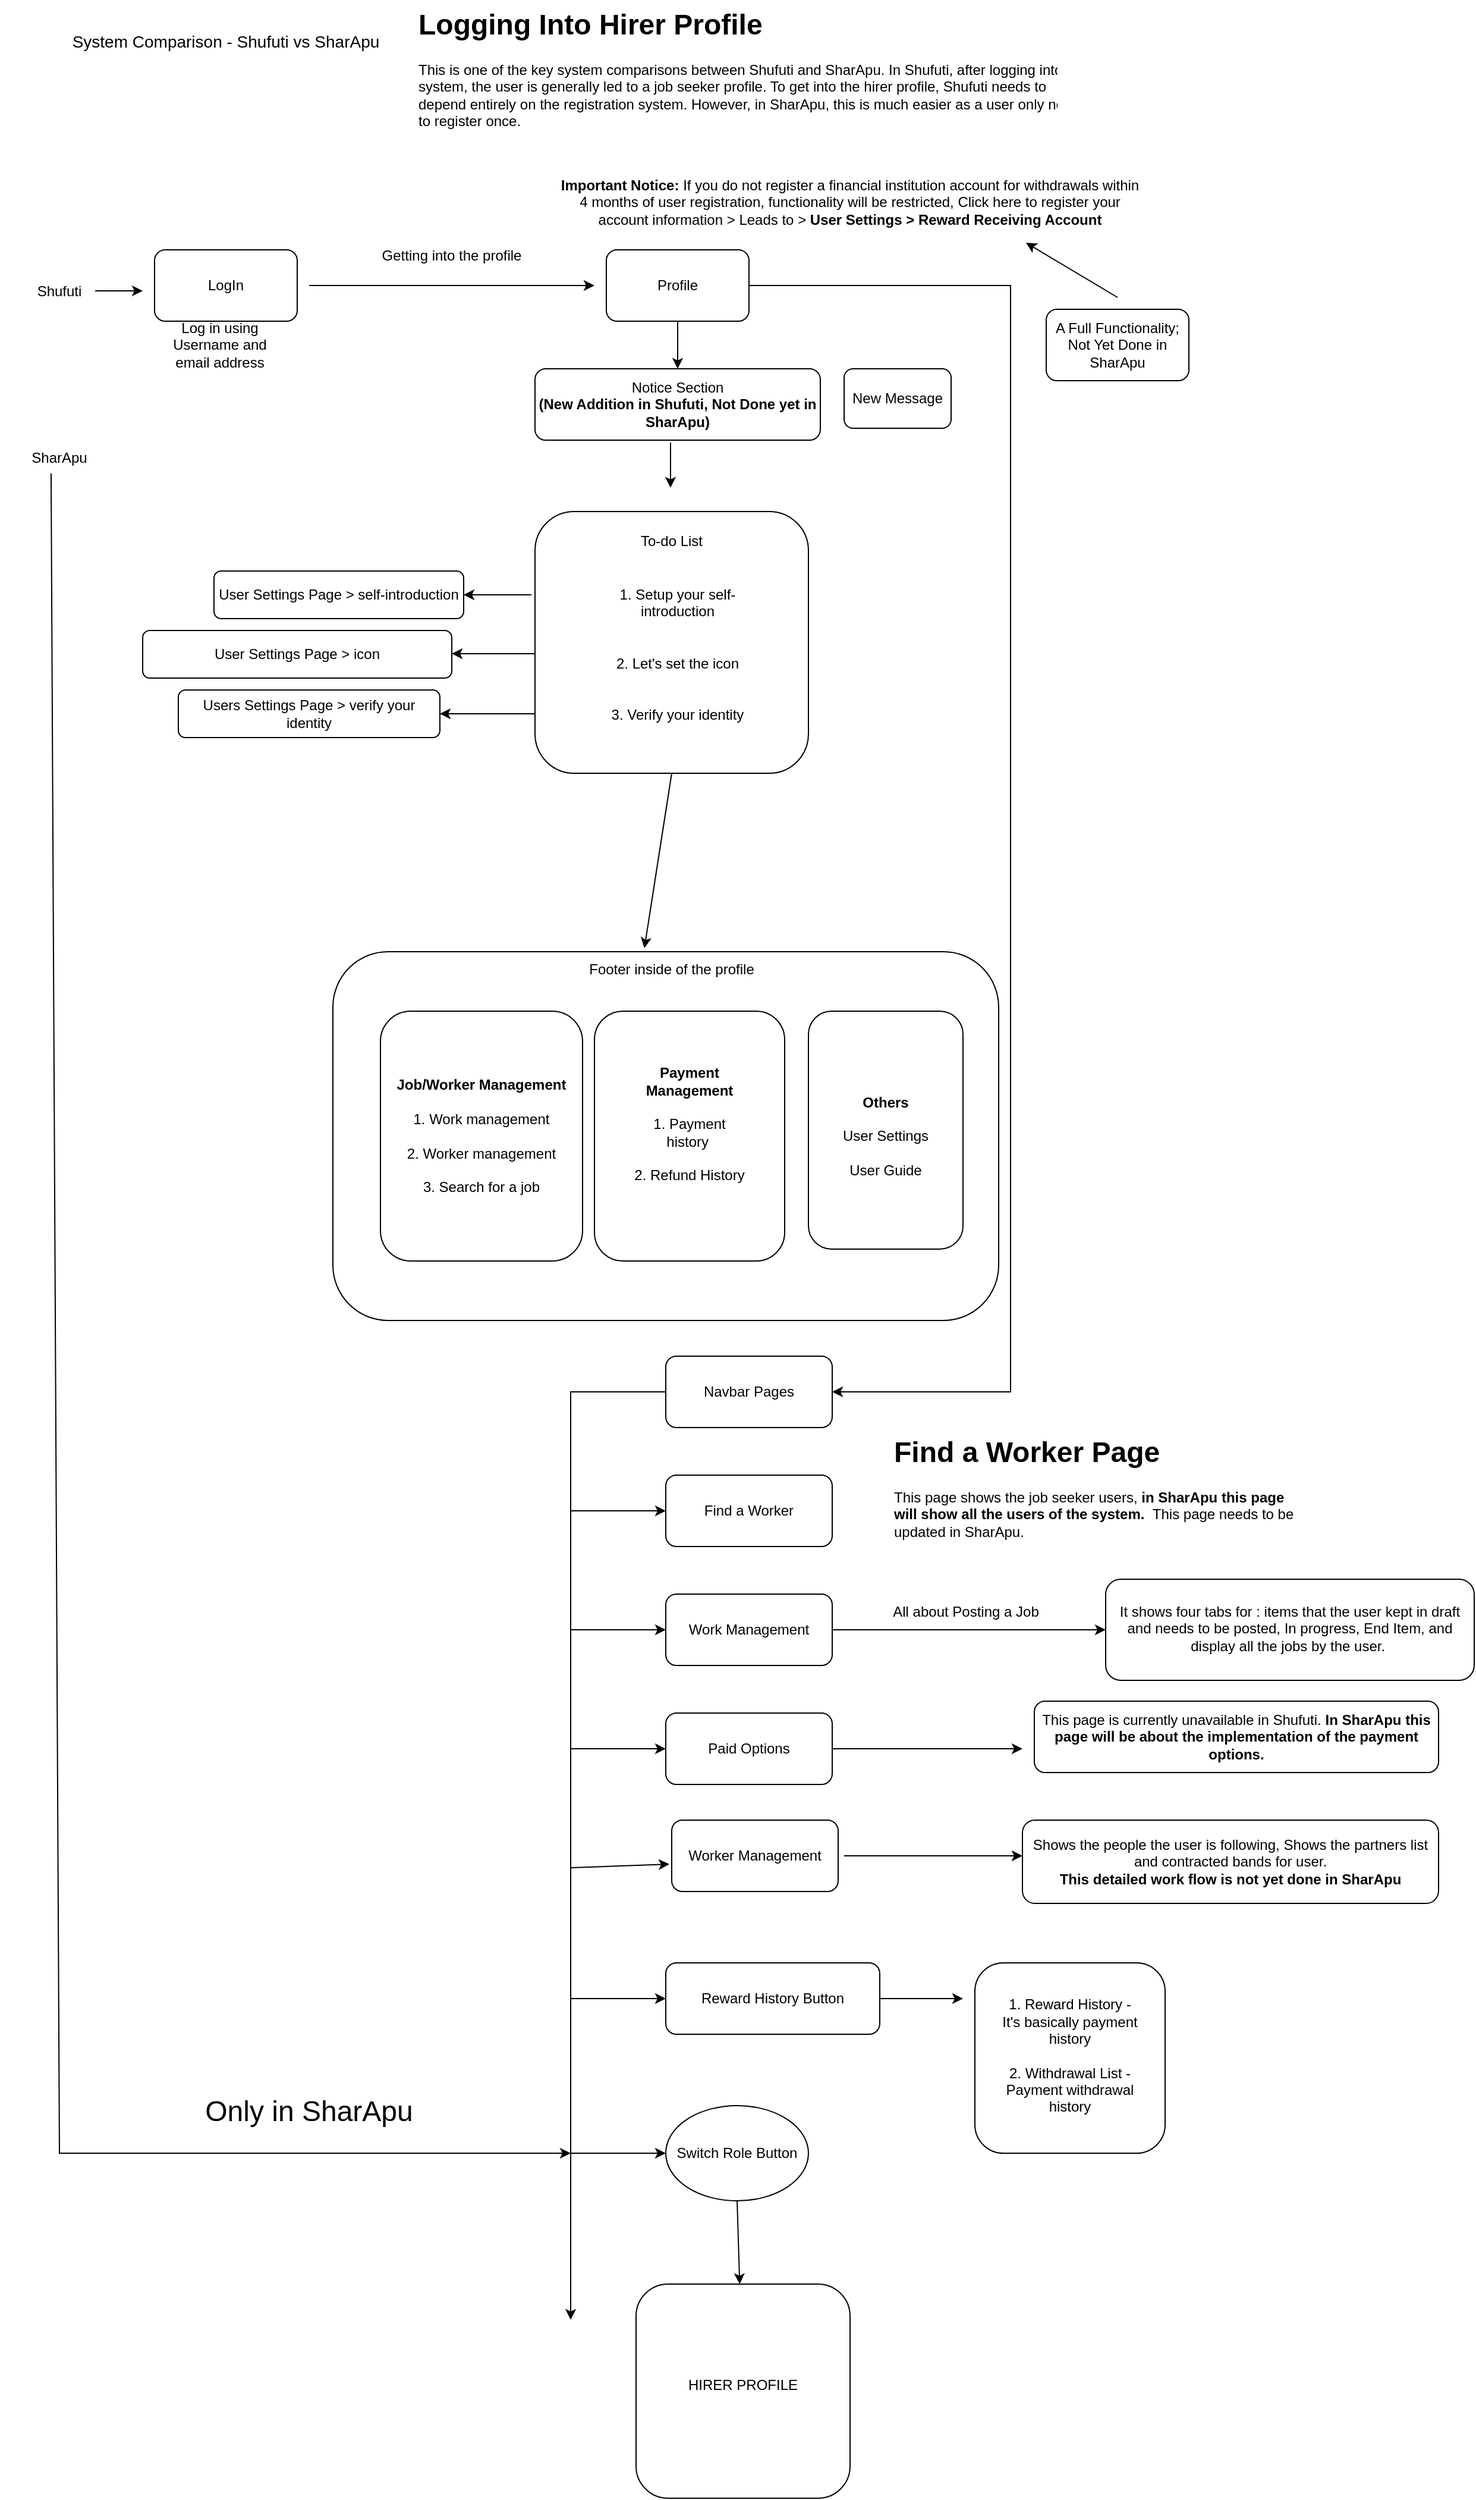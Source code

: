 <mxfile version="26.2.14">
  <diagram name="Page-1" id="TyWXDQuNBMaXKYd9NQ9m">
    <mxGraphModel dx="872" dy="473" grid="1" gridSize="10" guides="1" tooltips="1" connect="1" arrows="1" fold="1" page="1" pageScale="1" pageWidth="850" pageHeight="1100" math="0" shadow="0">
      <root>
        <mxCell id="0" />
        <mxCell id="1" parent="0" />
        <mxCell id="2xJDy2vzHo2qy_MCAPui-1" value="&lt;font style=&quot;font-size: 14px;&quot;&gt;System Comparison - Shufuti vs SharApu&lt;/font&gt;" style="text;html=1;align=center;verticalAlign=middle;whiteSpace=wrap;rounded=0;" vertex="1" parent="1">
          <mxGeometry x="20" y="30" width="380" height="30" as="geometry" />
        </mxCell>
        <mxCell id="2xJDy2vzHo2qy_MCAPui-2" value="&lt;h1 style=&quot;margin-top: 0px;&quot;&gt;Logging Into Hirer Profile&lt;/h1&gt;&lt;p&gt;This is one of the key system comparisons between Shufuti and SharApu. In Shufuti, after logging into the system, the user is generally led to a job seeker profile. To get into the hirer profile, Shufuti needs to depend entirely on the registration system. However, in SharApu, this is much easier as a user only needs to register once.&amp;nbsp;&lt;/p&gt;" style="text;html=1;whiteSpace=wrap;overflow=hidden;rounded=0;" vertex="1" parent="1">
          <mxGeometry x="370" y="10" width="570" height="150" as="geometry" />
        </mxCell>
        <mxCell id="2xJDy2vzHo2qy_MCAPui-3" value="Shufuti" style="text;html=1;align=center;verticalAlign=middle;whiteSpace=wrap;rounded=0;" vertex="1" parent="1">
          <mxGeometry x="40" y="240" width="60" height="30" as="geometry" />
        </mxCell>
        <mxCell id="2xJDy2vzHo2qy_MCAPui-4" value="LogIn" style="rounded=1;whiteSpace=wrap;html=1;" vertex="1" parent="1">
          <mxGeometry x="150" y="220" width="120" height="60" as="geometry" />
        </mxCell>
        <mxCell id="2xJDy2vzHo2qy_MCAPui-5" value="" style="endArrow=classic;html=1;rounded=0;" edge="1" parent="1">
          <mxGeometry width="50" height="50" relative="1" as="geometry">
            <mxPoint x="100" y="254.5" as="sourcePoint" />
            <mxPoint x="140" y="254.5" as="targetPoint" />
          </mxGeometry>
        </mxCell>
        <mxCell id="2xJDy2vzHo2qy_MCAPui-6" value="Log in using Username and email address" style="text;html=1;align=center;verticalAlign=middle;whiteSpace=wrap;rounded=0;" vertex="1" parent="1">
          <mxGeometry x="150" y="280" width="110" height="40" as="geometry" />
        </mxCell>
        <mxCell id="2xJDy2vzHo2qy_MCAPui-7" value="" style="endArrow=classic;html=1;rounded=0;" edge="1" parent="1">
          <mxGeometry width="50" height="50" relative="1" as="geometry">
            <mxPoint x="280" y="250" as="sourcePoint" />
            <mxPoint x="520" y="250" as="targetPoint" />
          </mxGeometry>
        </mxCell>
        <mxCell id="2xJDy2vzHo2qy_MCAPui-8" value="Getting into the profile" style="text;html=1;align=center;verticalAlign=middle;whiteSpace=wrap;rounded=0;" vertex="1" parent="1">
          <mxGeometry x="310" y="210" width="180" height="30" as="geometry" />
        </mxCell>
        <mxCell id="2xJDy2vzHo2qy_MCAPui-9" value="Profile" style="rounded=1;whiteSpace=wrap;html=1;" vertex="1" parent="1">
          <mxGeometry x="530" y="220" width="120" height="60" as="geometry" />
        </mxCell>
        <mxCell id="2xJDy2vzHo2qy_MCAPui-10" value="" style="endArrow=classic;html=1;rounded=0;exitX=0.5;exitY=1;exitDx=0;exitDy=0;" edge="1" parent="1" source="2xJDy2vzHo2qy_MCAPui-9">
          <mxGeometry width="50" height="50" relative="1" as="geometry">
            <mxPoint x="620" y="330" as="sourcePoint" />
            <mxPoint x="590" y="320" as="targetPoint" />
          </mxGeometry>
        </mxCell>
        <mxCell id="2xJDy2vzHo2qy_MCAPui-11" value="Notice Section&lt;div&gt;&lt;b&gt;(New Addition in Shufuti, Not Done yet in SharApu)&lt;/b&gt;&lt;/div&gt;" style="rounded=1;whiteSpace=wrap;html=1;" vertex="1" parent="1">
          <mxGeometry x="470" y="320" width="240" height="60" as="geometry" />
        </mxCell>
        <mxCell id="2xJDy2vzHo2qy_MCAPui-12" value="" style="endArrow=classic;html=1;rounded=0;exitX=0.475;exitY=1.033;exitDx=0;exitDy=0;exitPerimeter=0;" edge="1" parent="1" source="2xJDy2vzHo2qy_MCAPui-11">
          <mxGeometry width="50" height="50" relative="1" as="geometry">
            <mxPoint x="590" y="460" as="sourcePoint" />
            <mxPoint x="584" y="420" as="targetPoint" />
          </mxGeometry>
        </mxCell>
        <mxCell id="2xJDy2vzHo2qy_MCAPui-13" value="" style="rounded=1;whiteSpace=wrap;html=1;" vertex="1" parent="1">
          <mxGeometry x="470" y="440" width="230" height="220" as="geometry" />
        </mxCell>
        <mxCell id="2xJDy2vzHo2qy_MCAPui-14" value="To-do List" style="text;html=1;align=center;verticalAlign=middle;whiteSpace=wrap;rounded=0;" vertex="1" parent="1">
          <mxGeometry x="525" y="450" width="120" height="30" as="geometry" />
        </mxCell>
        <mxCell id="2xJDy2vzHo2qy_MCAPui-15" value="1. Setup your self-introduction&lt;div&gt;&lt;br&gt;&lt;div&gt;&lt;br&gt;&lt;div&gt;2. Let&#39;s set the icon&lt;/div&gt;&lt;div&gt;&lt;br&gt;&lt;/div&gt;&lt;div&gt;&lt;br&gt;&lt;/div&gt;&lt;div&gt;3. Verify your identity&lt;/div&gt;&lt;/div&gt;&lt;/div&gt;" style="text;html=1;align=center;verticalAlign=middle;whiteSpace=wrap;rounded=0;" vertex="1" parent="1">
          <mxGeometry x="510" y="480" width="160" height="160" as="geometry" />
        </mxCell>
        <mxCell id="2xJDy2vzHo2qy_MCAPui-16" value="New Message" style="rounded=1;whiteSpace=wrap;html=1;" vertex="1" parent="1">
          <mxGeometry x="730" y="320" width="90" height="50" as="geometry" />
        </mxCell>
        <mxCell id="2xJDy2vzHo2qy_MCAPui-17" value="" style="endArrow=classic;html=1;rounded=0;exitX=-0.013;exitY=0.318;exitDx=0;exitDy=0;exitPerimeter=0;" edge="1" parent="1" source="2xJDy2vzHo2qy_MCAPui-13">
          <mxGeometry width="50" height="50" relative="1" as="geometry">
            <mxPoint x="400" y="520" as="sourcePoint" />
            <mxPoint x="410" y="510" as="targetPoint" />
          </mxGeometry>
        </mxCell>
        <mxCell id="2xJDy2vzHo2qy_MCAPui-18" value="User Settings Page &amp;gt; self-introduction" style="rounded=1;whiteSpace=wrap;html=1;" vertex="1" parent="1">
          <mxGeometry x="200" y="490" width="210" height="40" as="geometry" />
        </mxCell>
        <mxCell id="2xJDy2vzHo2qy_MCAPui-19" value="" style="endArrow=classic;html=1;rounded=0;" edge="1" parent="1">
          <mxGeometry width="50" height="50" relative="1" as="geometry">
            <mxPoint x="470" y="559.5" as="sourcePoint" />
            <mxPoint x="400" y="559.5" as="targetPoint" />
          </mxGeometry>
        </mxCell>
        <mxCell id="2xJDy2vzHo2qy_MCAPui-20" value="User Settings Page &amp;gt; icon" style="rounded=1;whiteSpace=wrap;html=1;" vertex="1" parent="1">
          <mxGeometry x="140" y="540" width="260" height="40" as="geometry" />
        </mxCell>
        <mxCell id="2xJDy2vzHo2qy_MCAPui-21" value="" style="endArrow=classic;html=1;rounded=0;" edge="1" parent="1">
          <mxGeometry width="50" height="50" relative="1" as="geometry">
            <mxPoint x="470" y="610" as="sourcePoint" />
            <mxPoint x="390" y="610" as="targetPoint" />
          </mxGeometry>
        </mxCell>
        <mxCell id="2xJDy2vzHo2qy_MCAPui-22" value="Users Settings Page &amp;gt; verify your identity" style="rounded=1;whiteSpace=wrap;html=1;" vertex="1" parent="1">
          <mxGeometry x="170" y="590" width="220" height="40" as="geometry" />
        </mxCell>
        <mxCell id="2xJDy2vzHo2qy_MCAPui-23" value="" style="endArrow=classic;html=1;rounded=0;exitX=0.5;exitY=1;exitDx=0;exitDy=0;entryX=0.379;entryY=-0.1;entryDx=0;entryDy=0;entryPerimeter=0;" edge="1" parent="1" source="2xJDy2vzHo2qy_MCAPui-13" target="2xJDy2vzHo2qy_MCAPui-27">
          <mxGeometry width="50" height="50" relative="1" as="geometry">
            <mxPoint x="600" y="760" as="sourcePoint" />
            <mxPoint x="592" y="710" as="targetPoint" />
          </mxGeometry>
        </mxCell>
        <mxCell id="2xJDy2vzHo2qy_MCAPui-25" value="" style="rounded=1;whiteSpace=wrap;html=1;" vertex="1" parent="1">
          <mxGeometry x="300" y="810" width="560" height="310" as="geometry" />
        </mxCell>
        <mxCell id="2xJDy2vzHo2qy_MCAPui-27" value="Footer inside of the profile" style="text;html=1;align=center;verticalAlign=middle;whiteSpace=wrap;rounded=0;" vertex="1" parent="1">
          <mxGeometry x="490" y="810" width="190" height="30" as="geometry" />
        </mxCell>
        <mxCell id="2xJDy2vzHo2qy_MCAPui-28" value="" style="rounded=1;whiteSpace=wrap;html=1;" vertex="1" parent="1">
          <mxGeometry x="340" y="860" width="170" height="210" as="geometry" />
        </mxCell>
        <mxCell id="2xJDy2vzHo2qy_MCAPui-29" value="&lt;b&gt;Job/Worker Management&lt;/b&gt;&lt;br&gt;&lt;div&gt;&lt;br&gt;&lt;/div&gt;&lt;div&gt;1. Work management&lt;/div&gt;&lt;div&gt;&lt;br&gt;&lt;/div&gt;&lt;div&gt;2. Worker management&lt;/div&gt;&lt;div&gt;&lt;br&gt;&lt;/div&gt;&lt;div&gt;3. Search for a job&lt;/div&gt;" style="text;html=1;align=center;verticalAlign=middle;whiteSpace=wrap;rounded=0;" vertex="1" parent="1">
          <mxGeometry x="350" y="880" width="150" height="170" as="geometry" />
        </mxCell>
        <mxCell id="2xJDy2vzHo2qy_MCAPui-30" value="" style="rounded=1;whiteSpace=wrap;html=1;" vertex="1" parent="1">
          <mxGeometry x="520" y="860" width="160" height="210" as="geometry" />
        </mxCell>
        <mxCell id="2xJDy2vzHo2qy_MCAPui-31" value="&lt;b&gt;Payment Management&lt;/b&gt;&lt;br&gt;&lt;div&gt;&lt;br&gt;&lt;/div&gt;&lt;div&gt;1. Payment history&amp;nbsp;&lt;/div&gt;&lt;div&gt;&lt;br&gt;&lt;/div&gt;&lt;div&gt;2. Refund History&lt;/div&gt;" style="text;html=1;align=center;verticalAlign=middle;whiteSpace=wrap;rounded=0;" vertex="1" parent="1">
          <mxGeometry x="550" y="880" width="100" height="150" as="geometry" />
        </mxCell>
        <mxCell id="2xJDy2vzHo2qy_MCAPui-32" value="" style="rounded=1;whiteSpace=wrap;html=1;" vertex="1" parent="1">
          <mxGeometry x="700" y="860" width="130" height="200" as="geometry" />
        </mxCell>
        <mxCell id="2xJDy2vzHo2qy_MCAPui-33" value="&lt;b&gt;Others&lt;/b&gt;&lt;div&gt;&lt;b&gt;&lt;br&gt;&lt;/b&gt;&lt;/div&gt;&lt;div&gt;User Settings&lt;/div&gt;&lt;div&gt;&lt;br&gt;&lt;/div&gt;&lt;div&gt;User Guide&lt;/div&gt;" style="text;html=1;align=center;verticalAlign=middle;whiteSpace=wrap;rounded=0;" vertex="1" parent="1">
          <mxGeometry x="710" y="880" width="110" height="170" as="geometry" />
        </mxCell>
        <mxCell id="2xJDy2vzHo2qy_MCAPui-34" value="" style="endArrow=classic;html=1;rounded=0;" edge="1" parent="1">
          <mxGeometry width="50" height="50" relative="1" as="geometry">
            <mxPoint x="650" y="250" as="sourcePoint" />
            <mxPoint x="720" y="1180" as="targetPoint" />
            <Array as="points">
              <mxPoint x="870" y="250" />
              <mxPoint x="870" y="310" />
              <mxPoint x="870" y="1180" />
            </Array>
          </mxGeometry>
        </mxCell>
        <mxCell id="2xJDy2vzHo2qy_MCAPui-35" value="Navbar Pages" style="rounded=1;whiteSpace=wrap;html=1;" vertex="1" parent="1">
          <mxGeometry x="580" y="1150" width="140" height="60" as="geometry" />
        </mxCell>
        <mxCell id="2xJDy2vzHo2qy_MCAPui-36" value="" style="endArrow=classic;html=1;rounded=0;" edge="1" parent="1">
          <mxGeometry width="50" height="50" relative="1" as="geometry">
            <mxPoint x="580" y="1180" as="sourcePoint" />
            <mxPoint x="500" y="1960" as="targetPoint" />
            <Array as="points">
              <mxPoint x="500" y="1180" />
            </Array>
          </mxGeometry>
        </mxCell>
        <mxCell id="2xJDy2vzHo2qy_MCAPui-37" value="Find a Worker" style="rounded=1;whiteSpace=wrap;html=1;" vertex="1" parent="1">
          <mxGeometry x="580" y="1250" width="140" height="60" as="geometry" />
        </mxCell>
        <mxCell id="2xJDy2vzHo2qy_MCAPui-38" value="" style="endArrow=classic;html=1;rounded=0;" edge="1" parent="1">
          <mxGeometry width="50" height="50" relative="1" as="geometry">
            <mxPoint x="500" y="1280" as="sourcePoint" />
            <mxPoint x="580" y="1280" as="targetPoint" />
          </mxGeometry>
        </mxCell>
        <mxCell id="2xJDy2vzHo2qy_MCAPui-39" value="Work Management" style="rounded=1;whiteSpace=wrap;html=1;" vertex="1" parent="1">
          <mxGeometry x="580" y="1350" width="140" height="60" as="geometry" />
        </mxCell>
        <mxCell id="2xJDy2vzHo2qy_MCAPui-40" value="Paid Options" style="rounded=1;whiteSpace=wrap;html=1;" vertex="1" parent="1">
          <mxGeometry x="580" y="1450" width="140" height="60" as="geometry" />
        </mxCell>
        <mxCell id="2xJDy2vzHo2qy_MCAPui-41" value="Worker Management" style="rounded=1;whiteSpace=wrap;html=1;" vertex="1" parent="1">
          <mxGeometry x="585" y="1540" width="140" height="60" as="geometry" />
        </mxCell>
        <mxCell id="2xJDy2vzHo2qy_MCAPui-42" value="" style="endArrow=classic;html=1;rounded=0;" edge="1" parent="1">
          <mxGeometry width="50" height="50" relative="1" as="geometry">
            <mxPoint x="500" y="1380" as="sourcePoint" />
            <mxPoint x="580" y="1380" as="targetPoint" />
          </mxGeometry>
        </mxCell>
        <mxCell id="2xJDy2vzHo2qy_MCAPui-43" value="" style="endArrow=classic;html=1;rounded=0;entryX=0;entryY=0.5;entryDx=0;entryDy=0;" edge="1" parent="1" target="2xJDy2vzHo2qy_MCAPui-40">
          <mxGeometry width="50" height="50" relative="1" as="geometry">
            <mxPoint x="500" y="1480" as="sourcePoint" />
            <mxPoint x="550" y="1440" as="targetPoint" />
          </mxGeometry>
        </mxCell>
        <mxCell id="2xJDy2vzHo2qy_MCAPui-44" value="" style="endArrow=classic;html=1;rounded=0;entryX=-0.014;entryY=0.617;entryDx=0;entryDy=0;entryPerimeter=0;" edge="1" parent="1" target="2xJDy2vzHo2qy_MCAPui-41">
          <mxGeometry width="50" height="50" relative="1" as="geometry">
            <mxPoint x="500" y="1580" as="sourcePoint" />
            <mxPoint x="550" y="1530" as="targetPoint" />
          </mxGeometry>
        </mxCell>
        <mxCell id="2xJDy2vzHo2qy_MCAPui-45" value="&lt;b&gt;Important Notice:&lt;/b&gt; If you do not register a financial institution account for withdrawals within 4 months of user registration, functionality will be restricted, Click here to register your account information &amp;gt; Leads to &amp;gt;&lt;b&gt; User Settings &amp;gt; Reward Receiving Account&lt;/b&gt;" style="text;html=1;align=center;verticalAlign=middle;whiteSpace=wrap;rounded=0;" vertex="1" parent="1">
          <mxGeometry x="490" y="150" width="490" height="60" as="geometry" />
        </mxCell>
        <mxCell id="2xJDy2vzHo2qy_MCAPui-46" value="" style="endArrow=classic;html=1;rounded=0;" edge="1" parent="1">
          <mxGeometry width="50" height="50" relative="1" as="geometry">
            <mxPoint x="500" y="1690" as="sourcePoint" />
            <mxPoint x="580" y="1690" as="targetPoint" />
            <Array as="points">
              <mxPoint x="540" y="1690" />
            </Array>
          </mxGeometry>
        </mxCell>
        <mxCell id="2xJDy2vzHo2qy_MCAPui-47" value="Reward History Button" style="rounded=1;whiteSpace=wrap;html=1;" vertex="1" parent="1">
          <mxGeometry x="580" y="1660" width="180" height="60" as="geometry" />
        </mxCell>
        <mxCell id="2xJDy2vzHo2qy_MCAPui-48" value="A Full Functionality; Not Yet Done in SharApu" style="rounded=1;whiteSpace=wrap;html=1;" vertex="1" parent="1">
          <mxGeometry x="900" y="270" width="120" height="60" as="geometry" />
        </mxCell>
        <mxCell id="2xJDy2vzHo2qy_MCAPui-49" value="" style="endArrow=classic;html=1;rounded=0;entryX=0.802;entryY=1.067;entryDx=0;entryDy=0;entryPerimeter=0;" edge="1" parent="1" target="2xJDy2vzHo2qy_MCAPui-45">
          <mxGeometry width="50" height="50" relative="1" as="geometry">
            <mxPoint x="960" y="260" as="sourcePoint" />
            <mxPoint x="1010" y="210" as="targetPoint" />
          </mxGeometry>
        </mxCell>
        <mxCell id="2xJDy2vzHo2qy_MCAPui-50" value="" style="endArrow=classic;html=1;rounded=0;" edge="1" parent="1">
          <mxGeometry width="50" height="50" relative="1" as="geometry">
            <mxPoint x="760" y="1690" as="sourcePoint" />
            <mxPoint x="830" y="1690" as="targetPoint" />
          </mxGeometry>
        </mxCell>
        <mxCell id="2xJDy2vzHo2qy_MCAPui-51" value="" style="rounded=1;whiteSpace=wrap;html=1;" vertex="1" parent="1">
          <mxGeometry x="840" y="1660" width="160" height="160" as="geometry" />
        </mxCell>
        <mxCell id="2xJDy2vzHo2qy_MCAPui-52" value="1. Reward History - It&#39;s basically payment history&lt;div&gt;&lt;br&gt;&lt;/div&gt;&lt;div&gt;2. Withdrawal List - Payment withdrawal history&lt;/div&gt;" style="text;html=1;align=center;verticalAlign=middle;whiteSpace=wrap;rounded=0;" vertex="1" parent="1">
          <mxGeometry x="860" y="1675" width="120" height="125" as="geometry" />
        </mxCell>
        <mxCell id="2xJDy2vzHo2qy_MCAPui-54" value="" style="endArrow=classic;html=1;rounded=0;" edge="1" parent="1">
          <mxGeometry width="50" height="50" relative="1" as="geometry">
            <mxPoint x="720" y="1380" as="sourcePoint" />
            <mxPoint x="950" y="1380" as="targetPoint" />
          </mxGeometry>
        </mxCell>
        <mxCell id="2xJDy2vzHo2qy_MCAPui-55" value="All about Posting a Job" style="text;html=1;align=center;verticalAlign=middle;whiteSpace=wrap;rounded=0;" vertex="1" parent="1">
          <mxGeometry x="735" y="1350" width="195" height="30" as="geometry" />
        </mxCell>
        <mxCell id="2xJDy2vzHo2qy_MCAPui-56" value="" style="rounded=1;whiteSpace=wrap;html=1;" vertex="1" parent="1">
          <mxGeometry x="950" y="1337.5" width="310" height="85" as="geometry" />
        </mxCell>
        <mxCell id="2xJDy2vzHo2qy_MCAPui-57" value="It shows four tabs for : items that the user kept in draft and needs to be posted, In progress, End Item, and display all the jobs by the user.&amp;nbsp;" style="text;html=1;align=center;verticalAlign=middle;whiteSpace=wrap;rounded=0;" vertex="1" parent="1">
          <mxGeometry x="950" y="1338" width="310" height="82" as="geometry" />
        </mxCell>
        <mxCell id="2xJDy2vzHo2qy_MCAPui-58" value="" style="endArrow=classic;html=1;rounded=0;" edge="1" parent="1">
          <mxGeometry width="50" height="50" relative="1" as="geometry">
            <mxPoint x="720" y="1480" as="sourcePoint" />
            <mxPoint x="880" y="1480" as="targetPoint" />
          </mxGeometry>
        </mxCell>
        <mxCell id="2xJDy2vzHo2qy_MCAPui-59" value="" style="rounded=1;whiteSpace=wrap;html=1;" vertex="1" parent="1">
          <mxGeometry x="890" y="1440" width="340" height="60" as="geometry" />
        </mxCell>
        <mxCell id="2xJDy2vzHo2qy_MCAPui-60" value="This page is currently unavailable in Shufuti. &lt;b&gt;In SharApu this page will be about the implementation of the payment options.&lt;/b&gt;" style="text;html=1;align=center;verticalAlign=middle;whiteSpace=wrap;rounded=0;" vertex="1" parent="1">
          <mxGeometry x="895" y="1440" width="330" height="60" as="geometry" />
        </mxCell>
        <mxCell id="2xJDy2vzHo2qy_MCAPui-61" value="" style="endArrow=classic;html=1;rounded=0;" edge="1" parent="1">
          <mxGeometry width="50" height="50" relative="1" as="geometry">
            <mxPoint x="730" y="1570" as="sourcePoint" />
            <mxPoint x="880" y="1570" as="targetPoint" />
          </mxGeometry>
        </mxCell>
        <mxCell id="2xJDy2vzHo2qy_MCAPui-62" value="" style="rounded=1;whiteSpace=wrap;html=1;" vertex="1" parent="1">
          <mxGeometry x="880" y="1540" width="350" height="70" as="geometry" />
        </mxCell>
        <mxCell id="2xJDy2vzHo2qy_MCAPui-63" value="Shows the people the user is following, Shows the partners list and contracted bands for user.&lt;div&gt;&lt;b&gt;This detailed work flow is not yet done in SharApu&lt;/b&gt;&lt;/div&gt;" style="text;html=1;align=center;verticalAlign=middle;whiteSpace=wrap;rounded=0;" vertex="1" parent="1">
          <mxGeometry x="880" y="1540" width="350" height="70" as="geometry" />
        </mxCell>
        <mxCell id="2xJDy2vzHo2qy_MCAPui-64" value="SharApu" style="text;html=1;align=center;verticalAlign=middle;whiteSpace=wrap;rounded=0;" vertex="1" parent="1">
          <mxGeometry x="40" y="380" width="60" height="30" as="geometry" />
        </mxCell>
        <mxCell id="2xJDy2vzHo2qy_MCAPui-66" value="Switch Role Button" style="ellipse;whiteSpace=wrap;html=1;" vertex="1" parent="1">
          <mxGeometry x="580" y="1780" width="120" height="80" as="geometry" />
        </mxCell>
        <mxCell id="2xJDy2vzHo2qy_MCAPui-67" value="" style="endArrow=classic;html=1;rounded=0;entryX=0;entryY=0.5;entryDx=0;entryDy=0;" edge="1" parent="1" target="2xJDy2vzHo2qy_MCAPui-66">
          <mxGeometry width="50" height="50" relative="1" as="geometry">
            <mxPoint x="500" y="1820" as="sourcePoint" />
            <mxPoint x="550" y="1770" as="targetPoint" />
          </mxGeometry>
        </mxCell>
        <mxCell id="2xJDy2vzHo2qy_MCAPui-68" value="" style="endArrow=classic;html=1;rounded=0;exitX=0.383;exitY=0.933;exitDx=0;exitDy=0;exitPerimeter=0;" edge="1" parent="1" source="2xJDy2vzHo2qy_MCAPui-64">
          <mxGeometry width="50" height="50" relative="1" as="geometry">
            <mxPoint x="60" y="550" as="sourcePoint" />
            <mxPoint x="500" y="1820" as="targetPoint" />
            <Array as="points">
              <mxPoint x="70" y="1820" />
            </Array>
          </mxGeometry>
        </mxCell>
        <mxCell id="2xJDy2vzHo2qy_MCAPui-69" value="&lt;font style=&quot;font-size: 24px;&quot;&gt;Only in SharApu&lt;/font&gt;" style="text;html=1;align=center;verticalAlign=middle;whiteSpace=wrap;rounded=0;" vertex="1" parent="1">
          <mxGeometry x="130" y="1770" width="300" height="30" as="geometry" />
        </mxCell>
        <mxCell id="2xJDy2vzHo2qy_MCAPui-70" value="" style="rounded=1;whiteSpace=wrap;html=1;" vertex="1" parent="1">
          <mxGeometry x="555" y="1930" width="180" height="180" as="geometry" />
        </mxCell>
        <mxCell id="2xJDy2vzHo2qy_MCAPui-71" value="" style="endArrow=classic;html=1;rounded=0;" edge="1" parent="1" target="2xJDy2vzHo2qy_MCAPui-70">
          <mxGeometry width="50" height="50" relative="1" as="geometry">
            <mxPoint x="640" y="1860" as="sourcePoint" />
            <mxPoint x="690" y="1810" as="targetPoint" />
          </mxGeometry>
        </mxCell>
        <mxCell id="2xJDy2vzHo2qy_MCAPui-72" value="HIRER PROFILE" style="text;html=1;align=center;verticalAlign=middle;whiteSpace=wrap;rounded=0;" vertex="1" parent="1">
          <mxGeometry x="580" y="1960" width="130" height="110" as="geometry" />
        </mxCell>
        <mxCell id="2xJDy2vzHo2qy_MCAPui-73" value="&lt;h1 style=&quot;margin-top: 0px;&quot;&gt;Find a Worker Page&lt;/h1&gt;&lt;p&gt;This page shows the job seeker users, &lt;b&gt;in SharApu this page will show all the users of the system.&amp;nbsp;&lt;/b&gt;&amp;nbsp;This page needs to be updated in SharApu.&lt;/p&gt;" style="text;html=1;whiteSpace=wrap;overflow=hidden;rounded=0;" vertex="1" parent="1">
          <mxGeometry x="770" y="1210" width="350" height="120" as="geometry" />
        </mxCell>
      </root>
    </mxGraphModel>
  </diagram>
</mxfile>
